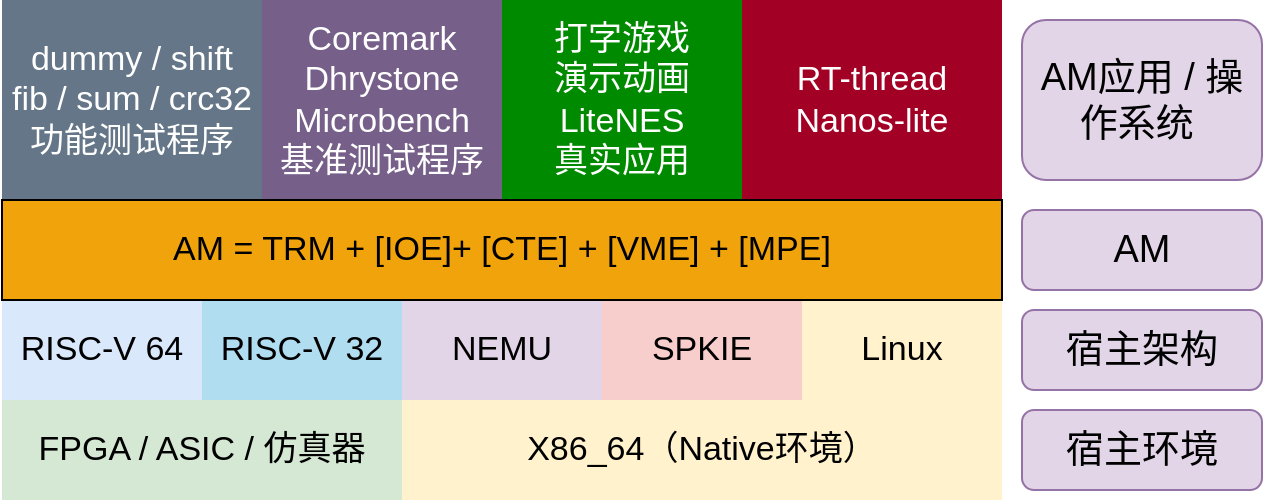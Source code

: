 <mxfile version="24.0.4" type="device">
  <diagram name="Page-1" id="fhAdBneteFOGHc8kXIiF">
    <mxGraphModel dx="988" dy="551" grid="1" gridSize="10" guides="1" tooltips="1" connect="1" arrows="1" fold="1" page="1" pageScale="1" pageWidth="1654" pageHeight="1169" math="0" shadow="0">
      <root>
        <mxCell id="0" />
        <mxCell id="1" parent="0" />
        <mxCell id="O4zuGCpfo9Xft8WWkmu7-1" value="&lt;font style=&quot;font-size: 17px;&quot;&gt;FPGA / ASIC / 仿真器&lt;/font&gt;" style="rounded=0;whiteSpace=wrap;html=1;fillColor=#d5e8d4;strokeColor=none;" vertex="1" parent="1">
          <mxGeometry x="520" y="550" width="200" height="50" as="geometry" />
        </mxCell>
        <mxCell id="O4zuGCpfo9Xft8WWkmu7-2" value="&lt;font style=&quot;font-size: 17px;&quot;&gt;RISC-V 64&lt;/font&gt;" style="rounded=0;whiteSpace=wrap;html=1;fillColor=#dae8fc;strokeColor=none;" vertex="1" parent="1">
          <mxGeometry x="520" y="500" width="100" height="50" as="geometry" />
        </mxCell>
        <mxCell id="O4zuGCpfo9Xft8WWkmu7-3" value="&lt;font style=&quot;font-size: 17px;&quot;&gt;RISC-V 32&lt;/font&gt;" style="rounded=0;whiteSpace=wrap;html=1;fillColor=#b1ddf0;strokeColor=none;" vertex="1" parent="1">
          <mxGeometry x="620" y="500" width="100" height="50" as="geometry" />
        </mxCell>
        <mxCell id="O4zuGCpfo9Xft8WWkmu7-5" value="&lt;font style=&quot;font-size: 17px;&quot;&gt;Linux&lt;/font&gt;" style="rounded=0;whiteSpace=wrap;html=1;fillColor=#fff2cc;strokeColor=none;" vertex="1" parent="1">
          <mxGeometry x="920" y="500" width="100" height="50" as="geometry" />
        </mxCell>
        <mxCell id="O4zuGCpfo9Xft8WWkmu7-6" value="&lt;font style=&quot;font-size: 17px;&quot;&gt;X86_64（Native环境）&lt;/font&gt;" style="rounded=0;whiteSpace=wrap;html=1;fillColor=#fff2cc;strokeColor=none;" vertex="1" parent="1">
          <mxGeometry x="720" y="550" width="300" height="50" as="geometry" />
        </mxCell>
        <mxCell id="O4zuGCpfo9Xft8WWkmu7-7" value="&lt;font style=&quot;font-size: 17px;&quot;&gt;NEMU&lt;/font&gt;" style="rounded=0;whiteSpace=wrap;html=1;fillColor=#e1d5e7;strokeColor=none;" vertex="1" parent="1">
          <mxGeometry x="720" y="500" width="100" height="50" as="geometry" />
        </mxCell>
        <mxCell id="O4zuGCpfo9Xft8WWkmu7-8" value="&lt;font style=&quot;font-size: 17px;&quot;&gt;SPKIE&lt;/font&gt;" style="rounded=0;whiteSpace=wrap;html=1;fillColor=#f8cecc;strokeColor=none;" vertex="1" parent="1">
          <mxGeometry x="820" y="500" width="100" height="50" as="geometry" />
        </mxCell>
        <mxCell id="O4zuGCpfo9Xft8WWkmu7-10" value="&lt;span style=&quot;font-size: 17px;&quot;&gt;Coremark&lt;/span&gt;&lt;div&gt;&lt;span style=&quot;font-size: 17px;&quot;&gt;Dhrystone&lt;/span&gt;&lt;/div&gt;&lt;div&gt;&lt;span style=&quot;font-size: 17px;&quot;&gt;Microbench&lt;/span&gt;&lt;/div&gt;&lt;div&gt;&lt;span style=&quot;font-size: 17px;&quot;&gt;基准测试程序&lt;/span&gt;&lt;/div&gt;" style="rounded=0;whiteSpace=wrap;html=1;fillColor=#76608a;strokeColor=none;fontColor=#ffffff;" vertex="1" parent="1">
          <mxGeometry x="650" y="350" width="120" height="100" as="geometry" />
        </mxCell>
        <mxCell id="O4zuGCpfo9Xft8WWkmu7-11" value="&lt;span style=&quot;font-size: 17px;&quot;&gt;dummy / shift&lt;/span&gt;&lt;div&gt;&lt;span style=&quot;font-size: 17px;&quot;&gt;fib /&amp;nbsp;&lt;/span&gt;&lt;span style=&quot;font-size: 17px; background-color: initial;&quot;&gt;sum / crc32&lt;/span&gt;&lt;div&gt;&lt;span style=&quot;font-size: 17px;&quot;&gt;功能测试程序&lt;/span&gt;&lt;/div&gt;&lt;/div&gt;" style="rounded=0;whiteSpace=wrap;html=1;fillColor=#647687;strokeColor=none;fontColor=#ffffff;" vertex="1" parent="1">
          <mxGeometry x="520" y="350" width="130" height="100" as="geometry" />
        </mxCell>
        <mxCell id="O4zuGCpfo9Xft8WWkmu7-12" value="&lt;span style=&quot;font-size: 17px;&quot;&gt;打字游戏&lt;/span&gt;&lt;div&gt;&lt;span style=&quot;font-size: 17px;&quot;&gt;演示动画&lt;/span&gt;&lt;/div&gt;&lt;div&gt;&lt;span style=&quot;font-size: 17px;&quot;&gt;LiteNES&lt;/span&gt;&lt;/div&gt;&lt;div&gt;&lt;span style=&quot;font-size: 17px;&quot;&gt;真实应用&lt;/span&gt;&lt;/div&gt;" style="rounded=0;whiteSpace=wrap;html=1;fillColor=#008a00;strokeColor=none;fontColor=#ffffff;" vertex="1" parent="1">
          <mxGeometry x="770" y="350" width="120" height="100" as="geometry" />
        </mxCell>
        <mxCell id="O4zuGCpfo9Xft8WWkmu7-13" value="&lt;span style=&quot;font-size: 17px;&quot;&gt;RT-thread&lt;/span&gt;&lt;div&gt;&lt;span style=&quot;font-size: 17px;&quot;&gt;Nanos-lite&lt;/span&gt;&lt;/div&gt;" style="rounded=0;whiteSpace=wrap;html=1;fillColor=#a20025;strokeColor=none;fontColor=#ffffff;" vertex="1" parent="1">
          <mxGeometry x="890" y="350" width="130" height="100" as="geometry" />
        </mxCell>
        <mxCell id="O4zuGCpfo9Xft8WWkmu7-9" value="&lt;font style=&quot;font-size: 17px;&quot;&gt;AM = TRM + [IOE]+ [CTE] + [VME] + [MPE]&lt;/font&gt;" style="rounded=0;whiteSpace=wrap;html=1;fillColor=#f0a30a;strokeColor=default;fontColor=#000000;" vertex="1" parent="1">
          <mxGeometry x="520" y="450" width="500" height="50" as="geometry" />
        </mxCell>
        <mxCell id="O4zuGCpfo9Xft8WWkmu7-14" value="&lt;font style=&quot;font-size: 19px;&quot;&gt;宿主环境&lt;/font&gt;" style="rounded=1;whiteSpace=wrap;html=1;fillColor=#e1d5e7;strokeColor=#9673a6;" vertex="1" parent="1">
          <mxGeometry x="1030" y="555" width="120" height="40" as="geometry" />
        </mxCell>
        <mxCell id="O4zuGCpfo9Xft8WWkmu7-15" value="&lt;font style=&quot;font-size: 19px;&quot;&gt;AM&lt;/font&gt;" style="rounded=1;whiteSpace=wrap;html=1;fillColor=#e1d5e7;strokeColor=#9673a6;" vertex="1" parent="1">
          <mxGeometry x="1030" y="455" width="120" height="40" as="geometry" />
        </mxCell>
        <mxCell id="O4zuGCpfo9Xft8WWkmu7-16" value="&lt;font style=&quot;font-size: 19px;&quot;&gt;宿主架构&lt;/font&gt;" style="rounded=1;whiteSpace=wrap;html=1;fillColor=#e1d5e7;strokeColor=#9673a6;" vertex="1" parent="1">
          <mxGeometry x="1030" y="505" width="120" height="40" as="geometry" />
        </mxCell>
        <mxCell id="O4zuGCpfo9Xft8WWkmu7-17" value="&lt;font style=&quot;font-size: 19px;&quot;&gt;AM应用 / 操作系统&amp;nbsp;&lt;/font&gt;" style="rounded=1;whiteSpace=wrap;html=1;fillColor=#e1d5e7;strokeColor=#9673a6;" vertex="1" parent="1">
          <mxGeometry x="1030" y="360" width="120" height="80" as="geometry" />
        </mxCell>
      </root>
    </mxGraphModel>
  </diagram>
</mxfile>
